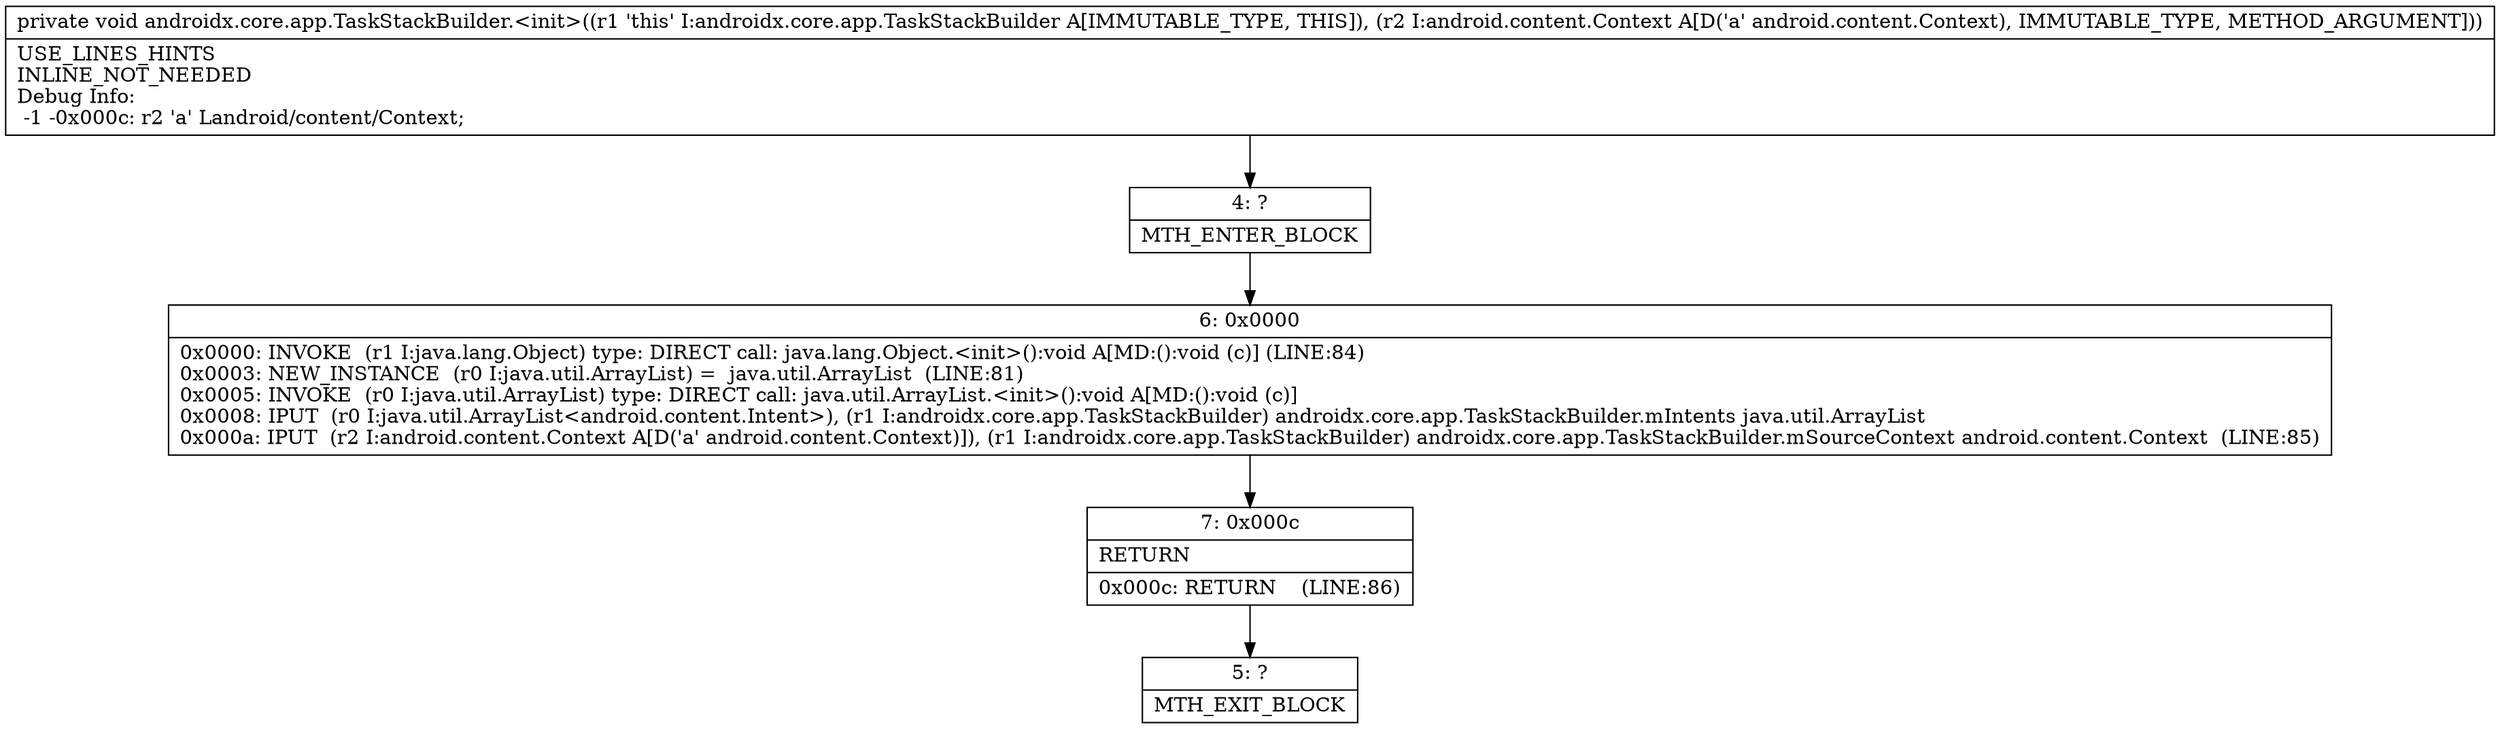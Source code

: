 digraph "CFG forandroidx.core.app.TaskStackBuilder.\<init\>(Landroid\/content\/Context;)V" {
Node_4 [shape=record,label="{4\:\ ?|MTH_ENTER_BLOCK\l}"];
Node_6 [shape=record,label="{6\:\ 0x0000|0x0000: INVOKE  (r1 I:java.lang.Object) type: DIRECT call: java.lang.Object.\<init\>():void A[MD:():void (c)] (LINE:84)\l0x0003: NEW_INSTANCE  (r0 I:java.util.ArrayList) =  java.util.ArrayList  (LINE:81)\l0x0005: INVOKE  (r0 I:java.util.ArrayList) type: DIRECT call: java.util.ArrayList.\<init\>():void A[MD:():void (c)]\l0x0008: IPUT  (r0 I:java.util.ArrayList\<android.content.Intent\>), (r1 I:androidx.core.app.TaskStackBuilder) androidx.core.app.TaskStackBuilder.mIntents java.util.ArrayList \l0x000a: IPUT  (r2 I:android.content.Context A[D('a' android.content.Context)]), (r1 I:androidx.core.app.TaskStackBuilder) androidx.core.app.TaskStackBuilder.mSourceContext android.content.Context  (LINE:85)\l}"];
Node_7 [shape=record,label="{7\:\ 0x000c|RETURN\l|0x000c: RETURN    (LINE:86)\l}"];
Node_5 [shape=record,label="{5\:\ ?|MTH_EXIT_BLOCK\l}"];
MethodNode[shape=record,label="{private void androidx.core.app.TaskStackBuilder.\<init\>((r1 'this' I:androidx.core.app.TaskStackBuilder A[IMMUTABLE_TYPE, THIS]), (r2 I:android.content.Context A[D('a' android.content.Context), IMMUTABLE_TYPE, METHOD_ARGUMENT]))  | USE_LINES_HINTS\lINLINE_NOT_NEEDED\lDebug Info:\l  \-1 \-0x000c: r2 'a' Landroid\/content\/Context;\l}"];
MethodNode -> Node_4;Node_4 -> Node_6;
Node_6 -> Node_7;
Node_7 -> Node_5;
}


